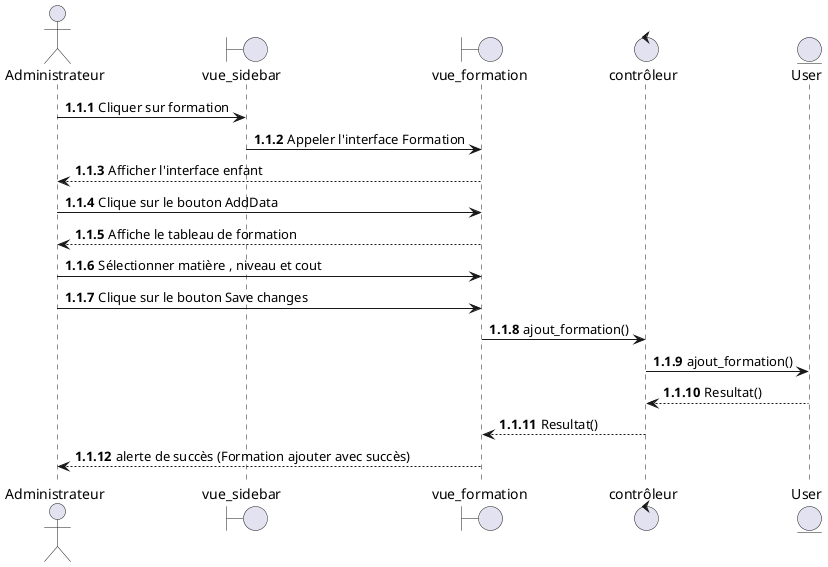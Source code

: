 @startuml
autonumber 1.1.1


actor Administrateur as Admin
boundary "vue_sidebar " as Views
boundary "vue_formation" as View
control "contrôleur" as Controller
entity "User" as Database

    Admin -> Views : Cliquer sur formation
    Views -> View : Appeler l'interface Formation
View --> Admin: Afficher l'interface enfant

Admin -> View: Clique sur le bouton AddData
View --> Admin: Affiche le tableau de formation
Admin -> View : Sélectionner matière , niveau et cout
Admin -> View : Clique sur le bouton Save changes
View -> Controller :ajout_formation()
Controller ->  Database: ajout_formation()
Database --> Controller : Resultat()

 
         
                 Controller --> View: Resultat()

                       View--> Admin:alerte de succès (Formation ajouter avec succès)
@enduml